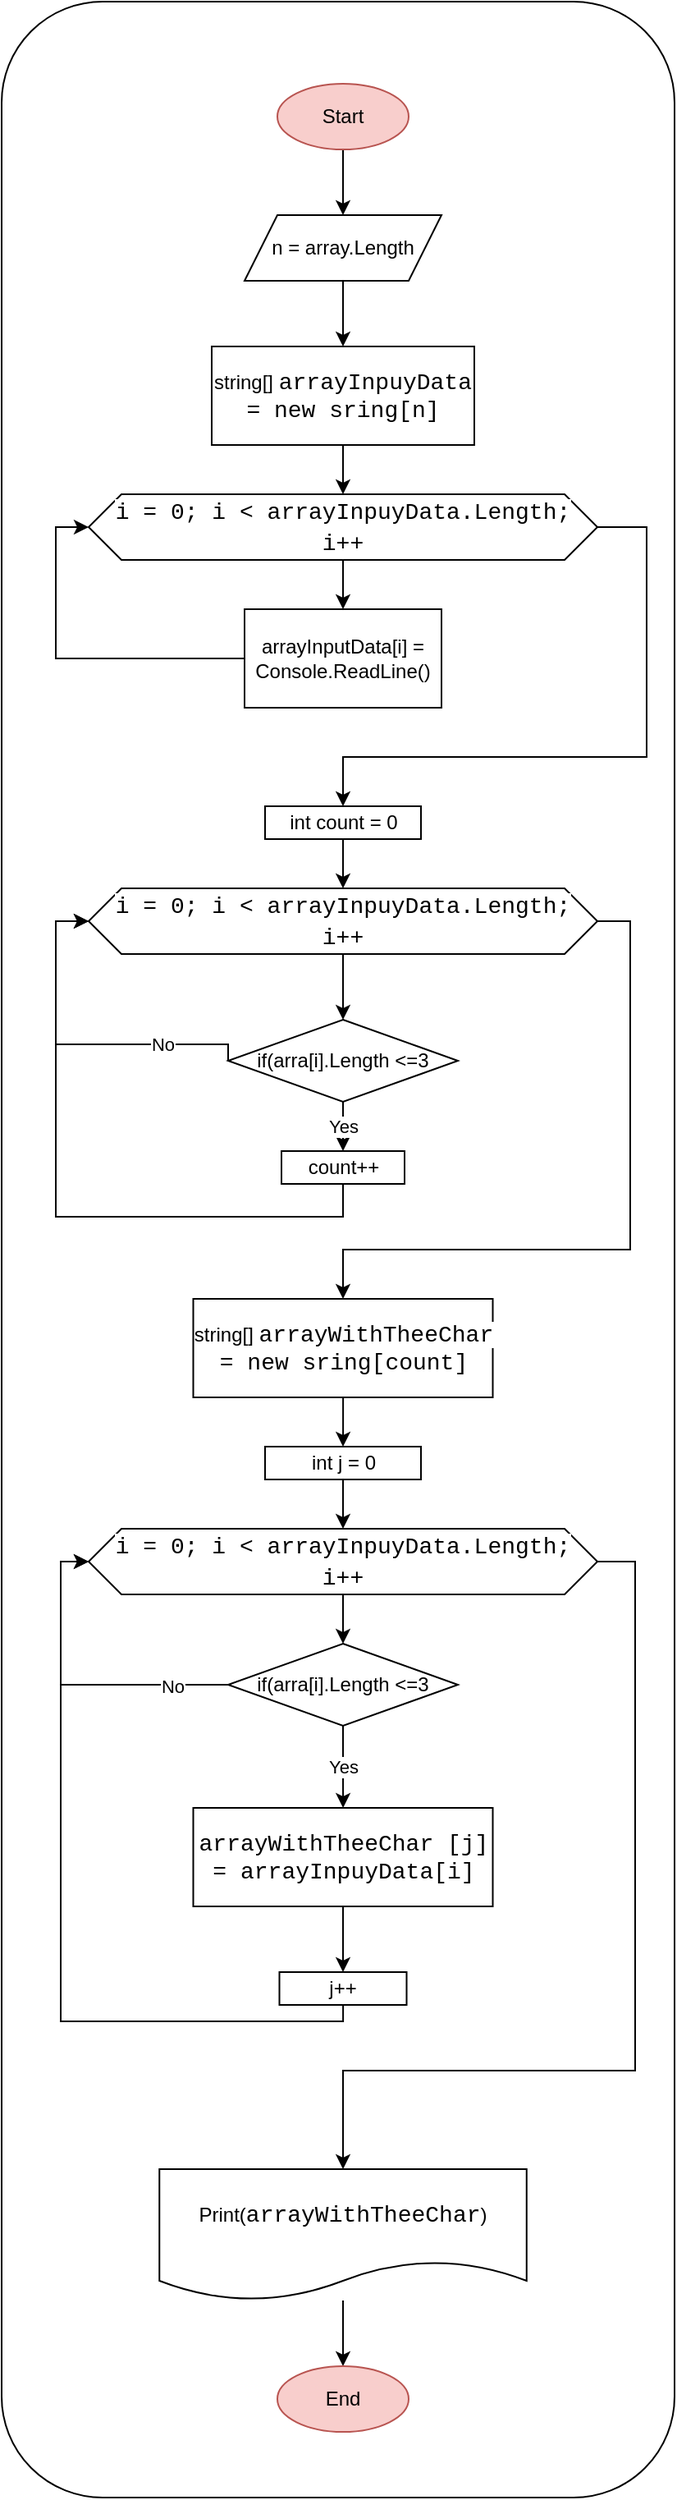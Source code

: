 <mxfile>
    <diagram id="dpdmz0S2TwnVin8ca2Ut" name="Страница 1">
        <mxGraphModel dx="820" dy="481" grid="1" gridSize="10" guides="1" tooltips="1" connect="1" arrows="1" fold="1" page="1" pageScale="1" pageWidth="827" pageHeight="1169" math="0" shadow="0">
            <root>
                <mxCell id="0"/>
                <mxCell id="1" parent="0"/>
                <mxCell id="G01y7c7cror-fPdNfKma-48" value="" style="rounded=1;whiteSpace=wrap;html=1;labelBackgroundColor=#FFFFFF;fontColor=#000000;" parent="1" vertex="1">
                    <mxGeometry x="209" y="30" width="410" height="1520" as="geometry"/>
                </mxCell>
                <mxCell id="G01y7c7cror-fPdNfKma-3" value="" style="edgeStyle=orthogonalEdgeStyle;rounded=0;orthogonalLoop=1;jettySize=auto;html=1;" parent="1" source="G01y7c7cror-fPdNfKma-1" target="G01y7c7cror-fPdNfKma-2" edge="1">
                    <mxGeometry relative="1" as="geometry"/>
                </mxCell>
                <mxCell id="G01y7c7cror-fPdNfKma-1" value="Start" style="ellipse;whiteSpace=wrap;html=1;fillColor=#f8cecc;strokeColor=#b85450;" parent="1" vertex="1">
                    <mxGeometry x="377" y="80" width="80" height="40" as="geometry"/>
                </mxCell>
                <mxCell id="G01y7c7cror-fPdNfKma-2" value="n = array.Length" style="shape=parallelogram;perimeter=parallelogramPerimeter;whiteSpace=wrap;html=1;fixedSize=1;" parent="1" vertex="1">
                    <mxGeometry x="357" y="160" width="120" height="40" as="geometry"/>
                </mxCell>
                <mxCell id="G01y7c7cror-fPdNfKma-14" value="" style="edgeStyle=orthogonalEdgeStyle;rounded=0;orthogonalLoop=1;jettySize=auto;html=1;fontColor=#000000;exitX=0.5;exitY=1;exitDx=0;exitDy=0;" parent="1" source="G01y7c7cror-fPdNfKma-2" target="G01y7c7cror-fPdNfKma-13" edge="1">
                    <mxGeometry relative="1" as="geometry">
                        <mxPoint x="417" y="200" as="sourcePoint"/>
                    </mxGeometry>
                </mxCell>
                <mxCell id="G01y7c7cror-fPdNfKma-11" value="" style="edgeStyle=orthogonalEdgeStyle;rounded=0;orthogonalLoop=1;jettySize=auto;html=1;fontColor=#000000;" parent="1" source="G01y7c7cror-fPdNfKma-8" target="G01y7c7cror-fPdNfKma-10" edge="1">
                    <mxGeometry relative="1" as="geometry"/>
                </mxCell>
                <mxCell id="G01y7c7cror-fPdNfKma-18" style="edgeStyle=orthogonalEdgeStyle;rounded=0;orthogonalLoop=1;jettySize=auto;html=1;fontColor=#000000;entryX=0.5;entryY=0;entryDx=0;entryDy=0;" parent="1" source="G01y7c7cror-fPdNfKma-8" target="G01y7c7cror-fPdNfKma-19" edge="1">
                    <mxGeometry relative="1" as="geometry">
                        <mxPoint x="632" y="540" as="targetPoint"/>
                        <Array as="points">
                            <mxPoint x="602" y="350"/>
                            <mxPoint x="602" y="490"/>
                            <mxPoint x="417" y="490"/>
                        </Array>
                    </mxGeometry>
                </mxCell>
                <mxCell id="G01y7c7cror-fPdNfKma-8" value="&lt;div style=&quot;font-family: &amp;#34;consolas&amp;#34; , &amp;#34;courier new&amp;#34; , monospace ; font-size: 14px ; line-height: 19px&quot;&gt;&lt;span style=&quot;background-color: rgb(255 , 255 , 255)&quot;&gt;&lt;font color=&quot;#000000&quot;&gt;i = 0; i &amp;lt; arrayInpuyData.Length; i++&lt;/font&gt;&lt;/span&gt;&lt;/div&gt;" style="shape=hexagon;perimeter=hexagonPerimeter2;whiteSpace=wrap;html=1;fixedSize=1;" parent="1" vertex="1">
                    <mxGeometry x="262" y="330" width="310" height="40" as="geometry"/>
                </mxCell>
                <mxCell id="G01y7c7cror-fPdNfKma-12" style="edgeStyle=orthogonalEdgeStyle;rounded=0;orthogonalLoop=1;jettySize=auto;html=1;entryX=0;entryY=0.5;entryDx=0;entryDy=0;fontColor=#000000;exitX=0;exitY=0.5;exitDx=0;exitDy=0;" parent="1" source="G01y7c7cror-fPdNfKma-10" target="G01y7c7cror-fPdNfKma-8" edge="1">
                    <mxGeometry relative="1" as="geometry">
                        <Array as="points">
                            <mxPoint x="242" y="430"/>
                            <mxPoint x="242" y="350"/>
                        </Array>
                    </mxGeometry>
                </mxCell>
                <mxCell id="G01y7c7cror-fPdNfKma-10" value="arrayInputData[i] = Console.ReadLine()" style="whiteSpace=wrap;html=1;" parent="1" vertex="1">
                    <mxGeometry x="357" y="400" width="120" height="60" as="geometry"/>
                </mxCell>
                <mxCell id="G01y7c7cror-fPdNfKma-17" style="edgeStyle=orthogonalEdgeStyle;rounded=0;orthogonalLoop=1;jettySize=auto;html=1;entryX=0.5;entryY=0;entryDx=0;entryDy=0;fontColor=#000000;" parent="1" source="G01y7c7cror-fPdNfKma-13" target="G01y7c7cror-fPdNfKma-8" edge="1">
                    <mxGeometry relative="1" as="geometry"/>
                </mxCell>
                <mxCell id="G01y7c7cror-fPdNfKma-13" value="&lt;font color=&quot;#000000&quot;&gt;string[]&amp;nbsp;&lt;span style=&quot;font-family: &amp;#34;consolas&amp;#34; , &amp;#34;courier new&amp;#34; , monospace ; font-size: 14px ; background-color: rgb(255 , 255 , 255)&quot;&gt;arrayInpuyData = new sring[n]&lt;/span&gt;&lt;/font&gt;" style="whiteSpace=wrap;html=1;" parent="1" vertex="1">
                    <mxGeometry x="337" y="240" width="160" height="60" as="geometry"/>
                </mxCell>
                <mxCell id="G01y7c7cror-fPdNfKma-21" value="" style="edgeStyle=orthogonalEdgeStyle;rounded=0;orthogonalLoop=1;jettySize=auto;html=1;fontColor=#000000;entryX=0.5;entryY=0;entryDx=0;entryDy=0;" parent="1" source="G01y7c7cror-fPdNfKma-19" target="G01y7c7cror-fPdNfKma-22" edge="1">
                    <mxGeometry relative="1" as="geometry">
                        <mxPoint x="417" y="580" as="targetPoint"/>
                    </mxGeometry>
                </mxCell>
                <mxCell id="G01y7c7cror-fPdNfKma-19" value="int count = 0" style="rounded=0;whiteSpace=wrap;html=1;labelBackgroundColor=#FFFFFF;fontColor=#000000;" parent="1" vertex="1">
                    <mxGeometry x="369.5" y="520" width="95" height="20" as="geometry"/>
                </mxCell>
                <mxCell id="G01y7c7cror-fPdNfKma-24" value="" style="edgeStyle=orthogonalEdgeStyle;rounded=0;orthogonalLoop=1;jettySize=auto;html=1;fontColor=#000000;" parent="1" source="G01y7c7cror-fPdNfKma-22" target="G01y7c7cror-fPdNfKma-23" edge="1">
                    <mxGeometry relative="1" as="geometry"/>
                </mxCell>
                <mxCell id="G01y7c7cror-fPdNfKma-30" style="edgeStyle=orthogonalEdgeStyle;rounded=0;orthogonalLoop=1;jettySize=auto;html=1;fontColor=#000000;exitX=1;exitY=0.5;exitDx=0;exitDy=0;entryX=0.5;entryY=0;entryDx=0;entryDy=0;" parent="1" source="G01y7c7cror-fPdNfKma-22" target="G01y7c7cror-fPdNfKma-29" edge="1">
                    <mxGeometry relative="1" as="geometry">
                        <Array as="points">
                            <mxPoint x="592" y="590"/>
                            <mxPoint x="592" y="790"/>
                            <mxPoint x="417" y="790"/>
                        </Array>
                    </mxGeometry>
                </mxCell>
                <mxCell id="G01y7c7cror-fPdNfKma-22" value="&lt;div style=&quot;font-family: &amp;#34;consolas&amp;#34; , &amp;#34;courier new&amp;#34; , monospace ; font-size: 14px ; line-height: 19px&quot;&gt;&lt;span style=&quot;background-color: rgb(255 , 255 , 255)&quot;&gt;&lt;font color=&quot;#000000&quot;&gt;i = 0; i &amp;lt; arrayInpuyData.Length; i++&lt;/font&gt;&lt;/span&gt;&lt;/div&gt;" style="shape=hexagon;perimeter=hexagonPerimeter2;whiteSpace=wrap;html=1;fixedSize=1;" parent="1" vertex="1">
                    <mxGeometry x="262" y="570" width="310" height="40" as="geometry"/>
                </mxCell>
                <mxCell id="G01y7c7cror-fPdNfKma-26" value="Yes" style="edgeStyle=orthogonalEdgeStyle;rounded=0;orthogonalLoop=1;jettySize=auto;html=1;fontColor=#000000;" parent="1" source="G01y7c7cror-fPdNfKma-23" target="G01y7c7cror-fPdNfKma-25" edge="1">
                    <mxGeometry relative="1" as="geometry">
                        <Array as="points">
                            <mxPoint x="417" y="720"/>
                            <mxPoint x="417" y="720"/>
                        </Array>
                    </mxGeometry>
                </mxCell>
                <mxCell id="G01y7c7cror-fPdNfKma-28" value="No" style="edgeStyle=orthogonalEdgeStyle;rounded=0;orthogonalLoop=1;jettySize=auto;html=1;fontColor=#000000;entryX=0;entryY=0.5;entryDx=0;entryDy=0;exitX=0;exitY=0.5;exitDx=0;exitDy=0;" parent="1" source="G01y7c7cror-fPdNfKma-23" target="G01y7c7cror-fPdNfKma-22" edge="1">
                    <mxGeometry x="-0.522" relative="1" as="geometry">
                        <mxPoint x="242" y="695" as="targetPoint"/>
                        <Array as="points">
                            <mxPoint x="242" y="665"/>
                            <mxPoint x="242" y="590"/>
                        </Array>
                        <mxPoint as="offset"/>
                    </mxGeometry>
                </mxCell>
                <mxCell id="G01y7c7cror-fPdNfKma-23" value="if(arra[i].Length &amp;lt;=3" style="rhombus;whiteSpace=wrap;html=1;" parent="1" vertex="1">
                    <mxGeometry x="347" y="650" width="140" height="50" as="geometry"/>
                </mxCell>
                <mxCell id="G01y7c7cror-fPdNfKma-27" style="edgeStyle=orthogonalEdgeStyle;rounded=0;orthogonalLoop=1;jettySize=auto;html=1;entryX=0;entryY=0.5;entryDx=0;entryDy=0;fontColor=#000000;" parent="1" source="G01y7c7cror-fPdNfKma-25" target="G01y7c7cror-fPdNfKma-22" edge="1">
                    <mxGeometry relative="1" as="geometry">
                        <Array as="points">
                            <mxPoint x="242" y="770"/>
                            <mxPoint x="242" y="590"/>
                        </Array>
                    </mxGeometry>
                </mxCell>
                <mxCell id="G01y7c7cror-fPdNfKma-25" value="count++" style="whiteSpace=wrap;html=1;" parent="1" vertex="1">
                    <mxGeometry x="379.5" y="730" width="75" height="20" as="geometry"/>
                </mxCell>
                <mxCell id="G01y7c7cror-fPdNfKma-32" value="" style="edgeStyle=orthogonalEdgeStyle;rounded=0;orthogonalLoop=1;jettySize=auto;html=1;fontColor=#000000;" parent="1" source="G01y7c7cror-fPdNfKma-29" target="G01y7c7cror-fPdNfKma-31" edge="1">
                    <mxGeometry relative="1" as="geometry"/>
                </mxCell>
                <mxCell id="G01y7c7cror-fPdNfKma-29" value="&lt;font color=&quot;#000000&quot;&gt;string[]&amp;nbsp;&lt;span style=&quot;font-family: &amp;#34;consolas&amp;#34; , &amp;#34;courier new&amp;#34; , monospace ; font-size: 14px ; background-color: rgb(255 , 255 , 255)&quot;&gt;arrayWithTheeChar = new sring[count]&lt;/span&gt;&lt;/font&gt;" style="whiteSpace=wrap;html=1;" parent="1" vertex="1">
                    <mxGeometry x="325.75" y="820" width="182.5" height="60" as="geometry"/>
                </mxCell>
                <mxCell id="G01y7c7cror-fPdNfKma-34" value="" style="edgeStyle=orthogonalEdgeStyle;rounded=0;orthogonalLoop=1;jettySize=auto;html=1;fontColor=#000000;" parent="1" source="G01y7c7cror-fPdNfKma-31" target="G01y7c7cror-fPdNfKma-33" edge="1">
                    <mxGeometry relative="1" as="geometry"/>
                </mxCell>
                <mxCell id="G01y7c7cror-fPdNfKma-31" value="int j = 0" style="rounded=0;whiteSpace=wrap;html=1;labelBackgroundColor=#FFFFFF;fontColor=#000000;" parent="1" vertex="1">
                    <mxGeometry x="369.5" y="910" width="95" height="20" as="geometry"/>
                </mxCell>
                <mxCell id="G01y7c7cror-fPdNfKma-36" value="" style="edgeStyle=orthogonalEdgeStyle;rounded=0;orthogonalLoop=1;jettySize=auto;html=1;fontColor=#000000;" parent="1" source="G01y7c7cror-fPdNfKma-33" target="G01y7c7cror-fPdNfKma-35" edge="1">
                    <mxGeometry relative="1" as="geometry"/>
                </mxCell>
                <mxCell id="G01y7c7cror-fPdNfKma-44" style="edgeStyle=orthogonalEdgeStyle;rounded=0;orthogonalLoop=1;jettySize=auto;html=1;fontColor=#000000;exitX=1;exitY=0.5;exitDx=0;exitDy=0;entryX=0.5;entryY=0;entryDx=0;entryDy=0;" parent="1" source="G01y7c7cror-fPdNfKma-33" target="G01y7c7cror-fPdNfKma-45" edge="1">
                    <mxGeometry relative="1" as="geometry">
                        <mxPoint x="422" y="1320" as="targetPoint"/>
                        <Array as="points">
                            <mxPoint x="595" y="980"/>
                            <mxPoint x="595" y="1290"/>
                            <mxPoint x="417" y="1290"/>
                        </Array>
                    </mxGeometry>
                </mxCell>
                <mxCell id="G01y7c7cror-fPdNfKma-33" value="&lt;div style=&quot;font-family: &amp;#34;consolas&amp;#34; , &amp;#34;courier new&amp;#34; , monospace ; font-size: 14px ; line-height: 19px&quot;&gt;&lt;span style=&quot;background-color: rgb(255 , 255 , 255)&quot;&gt;&lt;font color=&quot;#000000&quot;&gt;i = 0; i &amp;lt; arrayInpuyData.Length; i++&lt;/font&gt;&lt;/span&gt;&lt;/div&gt;" style="shape=hexagon;perimeter=hexagonPerimeter2;whiteSpace=wrap;html=1;fixedSize=1;" parent="1" vertex="1">
                    <mxGeometry x="262" y="960" width="310" height="40" as="geometry"/>
                </mxCell>
                <mxCell id="G01y7c7cror-fPdNfKma-38" value="Yes" style="edgeStyle=orthogonalEdgeStyle;rounded=0;orthogonalLoop=1;jettySize=auto;html=1;fontColor=#000000;" parent="1" source="G01y7c7cror-fPdNfKma-35" target="G01y7c7cror-fPdNfKma-37" edge="1">
                    <mxGeometry relative="1" as="geometry"/>
                </mxCell>
                <mxCell id="G01y7c7cror-fPdNfKma-42" style="edgeStyle=orthogonalEdgeStyle;rounded=0;orthogonalLoop=1;jettySize=auto;html=1;exitX=0;exitY=0.5;exitDx=0;exitDy=0;entryX=0;entryY=0.5;entryDx=0;entryDy=0;fontColor=#000000;" parent="1" source="G01y7c7cror-fPdNfKma-35" target="G01y7c7cror-fPdNfKma-33" edge="1">
                    <mxGeometry relative="1" as="geometry">
                        <Array as="points">
                            <mxPoint x="245" y="1055"/>
                            <mxPoint x="245" y="980"/>
                        </Array>
                    </mxGeometry>
                </mxCell>
                <mxCell id="G01y7c7cror-fPdNfKma-43" value="No" style="edgeLabel;html=1;align=center;verticalAlign=middle;resizable=0;points=[];fontColor=#000000;" parent="G01y7c7cror-fPdNfKma-42" vertex="1" connectable="0">
                    <mxGeometry x="-0.651" y="1" relative="1" as="geometry">
                        <mxPoint as="offset"/>
                    </mxGeometry>
                </mxCell>
                <mxCell id="G01y7c7cror-fPdNfKma-35" value="if(arra[i].Length &amp;lt;=3" style="rhombus;whiteSpace=wrap;html=1;" parent="1" vertex="1">
                    <mxGeometry x="347" y="1030" width="140" height="50" as="geometry"/>
                </mxCell>
                <mxCell id="G01y7c7cror-fPdNfKma-40" value="" style="edgeStyle=orthogonalEdgeStyle;rounded=0;orthogonalLoop=1;jettySize=auto;html=1;fontColor=#000000;" parent="1" source="G01y7c7cror-fPdNfKma-37" target="G01y7c7cror-fPdNfKma-39" edge="1">
                    <mxGeometry relative="1" as="geometry"/>
                </mxCell>
                <mxCell id="G01y7c7cror-fPdNfKma-37" value="&lt;font color=&quot;#000000&quot;&gt;&lt;span style=&quot;font-family: &amp;#34;consolas&amp;#34; , &amp;#34;courier new&amp;#34; , monospace ; font-size: 14px ; background-color: rgb(255 , 255 , 255)&quot;&gt;arrayWithTheeChar [j] =&amp;nbsp;&lt;/span&gt;&lt;span style=&quot;font-family: &amp;#34;consolas&amp;#34; , &amp;#34;courier new&amp;#34; , monospace ; font-size: 14px ; background-color: rgb(255 , 255 , 255)&quot;&gt;arrayInpuyData[i]&lt;/span&gt;&lt;/font&gt;" style="whiteSpace=wrap;html=1;" parent="1" vertex="1">
                    <mxGeometry x="325.75" y="1130" width="182.5" height="60" as="geometry"/>
                </mxCell>
                <mxCell id="G01y7c7cror-fPdNfKma-41" style="edgeStyle=orthogonalEdgeStyle;rounded=0;orthogonalLoop=1;jettySize=auto;html=1;entryX=0;entryY=0.5;entryDx=0;entryDy=0;fontColor=#000000;" parent="1" source="G01y7c7cror-fPdNfKma-39" target="G01y7c7cror-fPdNfKma-33" edge="1">
                    <mxGeometry relative="1" as="geometry">
                        <Array as="points">
                            <mxPoint x="417" y="1260"/>
                            <mxPoint x="245" y="1260"/>
                            <mxPoint x="245" y="980"/>
                        </Array>
                    </mxGeometry>
                </mxCell>
                <mxCell id="G01y7c7cror-fPdNfKma-39" value="j++" style="whiteSpace=wrap;html=1;" parent="1" vertex="1">
                    <mxGeometry x="378.25" y="1230" width="77.5" height="20" as="geometry"/>
                </mxCell>
                <mxCell id="G01y7c7cror-fPdNfKma-47" value="" style="edgeStyle=orthogonalEdgeStyle;rounded=0;orthogonalLoop=1;jettySize=auto;html=1;fontColor=#000000;" parent="1" source="G01y7c7cror-fPdNfKma-45" target="G01y7c7cror-fPdNfKma-46" edge="1">
                    <mxGeometry relative="1" as="geometry"/>
                </mxCell>
                <mxCell id="G01y7c7cror-fPdNfKma-45" value="Print(&lt;span style=&quot;font-family: Consolas, &amp;quot;Courier New&amp;quot;, monospace; font-size: 14px;&quot;&gt;arrayWithTheeChar&lt;/span&gt;)" style="shape=document;whiteSpace=wrap;html=1;boundedLbl=1;labelBackgroundColor=#FFFFFF;fontColor=#000000;" parent="1" vertex="1">
                    <mxGeometry x="305.13" y="1350" width="223.75" height="80" as="geometry"/>
                </mxCell>
                <mxCell id="G01y7c7cror-fPdNfKma-46" value="End" style="ellipse;whiteSpace=wrap;html=1;fillColor=#f8cecc;strokeColor=#b85450;" parent="1" vertex="1">
                    <mxGeometry x="377" y="1470" width="80" height="40" as="geometry"/>
                </mxCell>
            </root>
        </mxGraphModel>
    </diagram>
</mxfile>